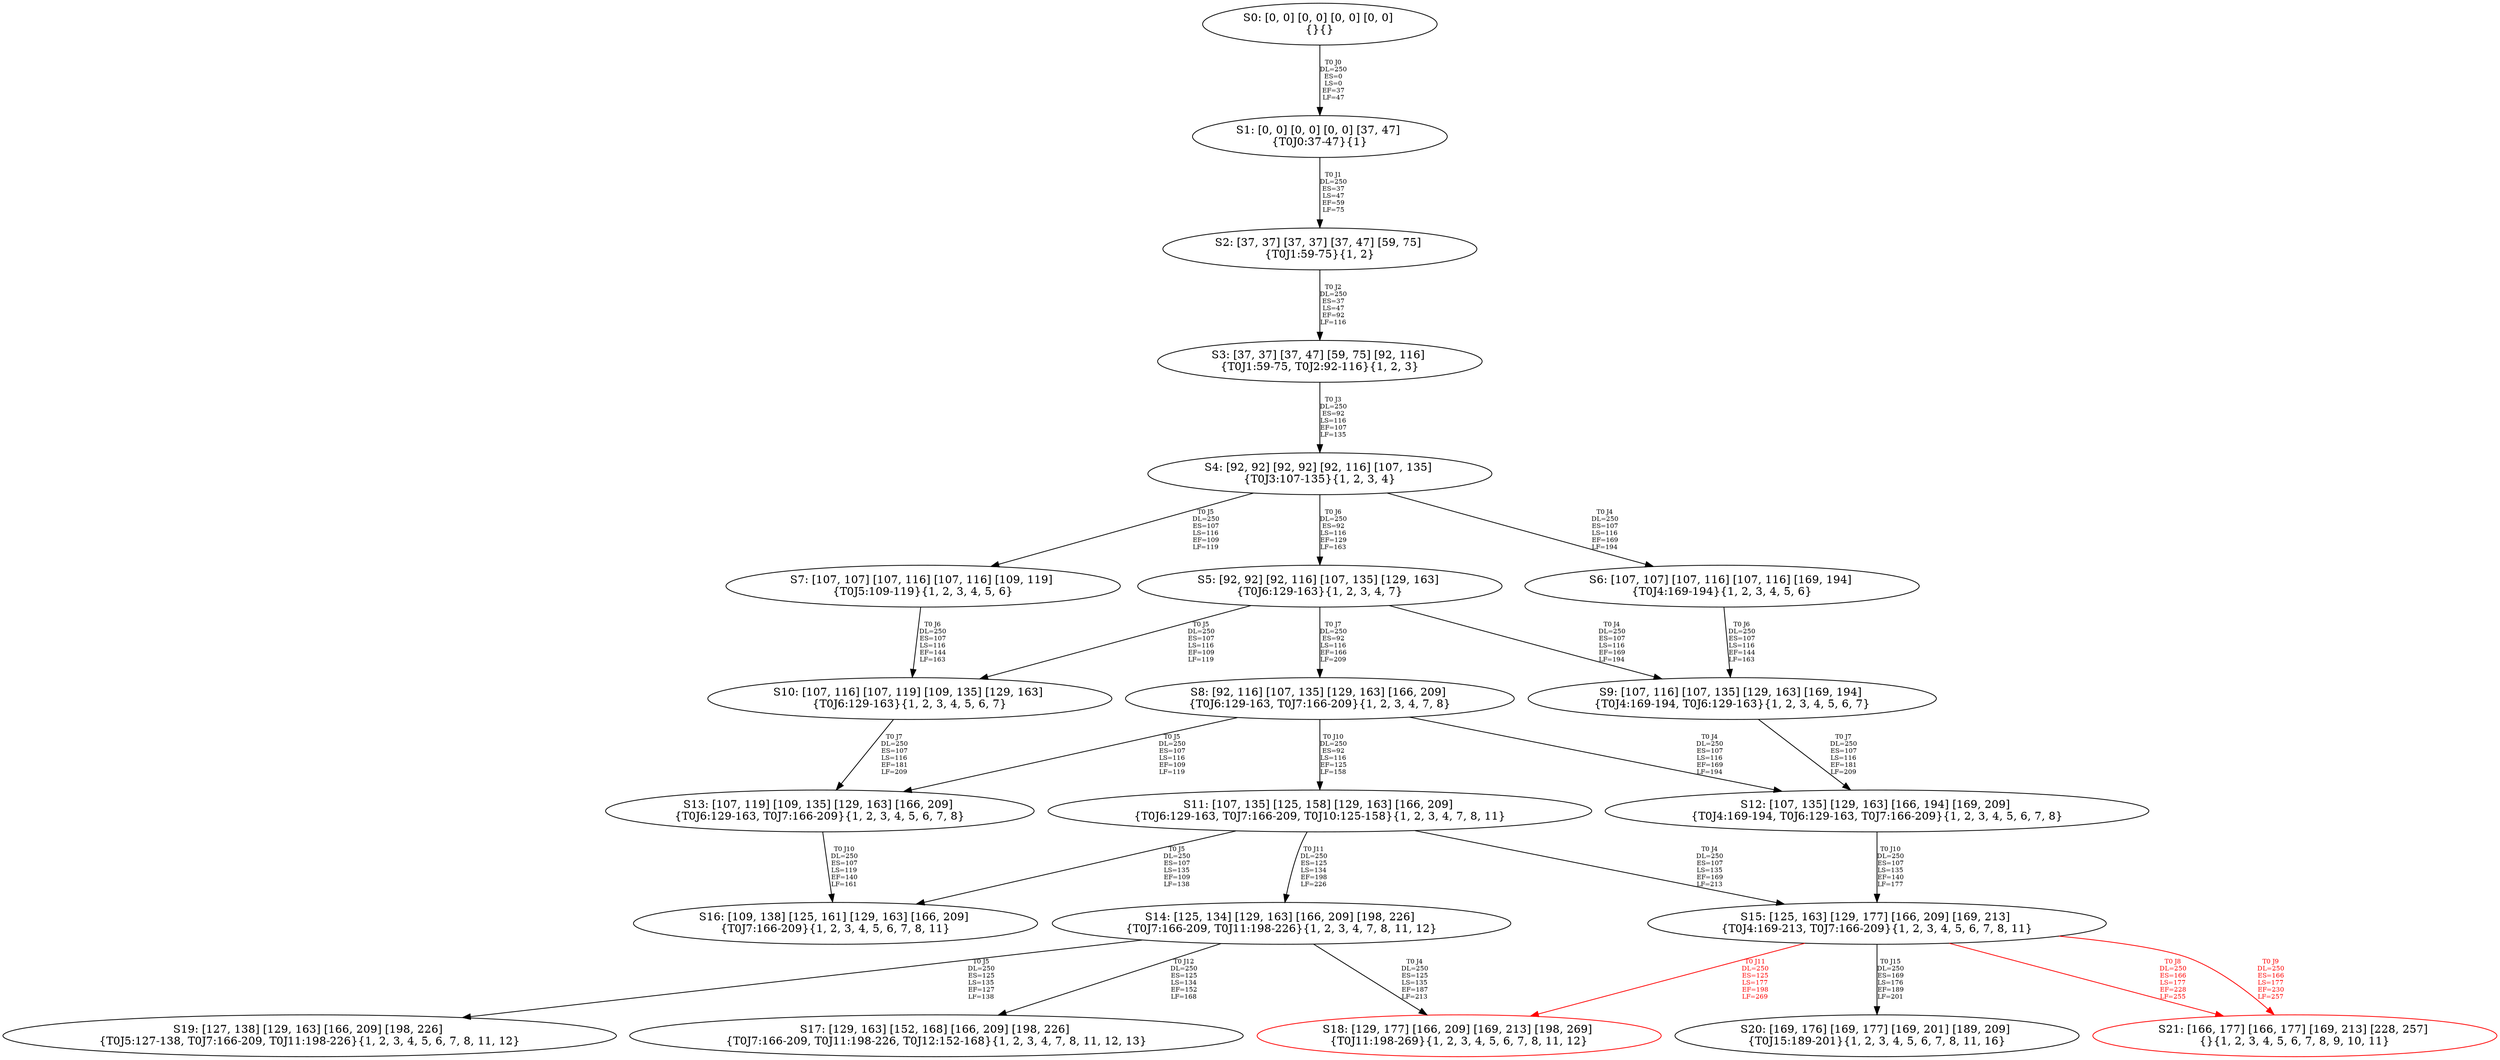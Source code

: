 digraph {
	S0[label="S0: [0, 0] [0, 0] [0, 0] [0, 0] \n{}{}"];
	S1[label="S1: [0, 0] [0, 0] [0, 0] [37, 47] \n{T0J0:37-47}{1}"];
	S2[label="S2: [37, 37] [37, 37] [37, 47] [59, 75] \n{T0J1:59-75}{1, 2}"];
	S3[label="S3: [37, 37] [37, 47] [59, 75] [92, 116] \n{T0J1:59-75, T0J2:92-116}{1, 2, 3}"];
	S4[label="S4: [92, 92] [92, 92] [92, 116] [107, 135] \n{T0J3:107-135}{1, 2, 3, 4}"];
	S5[label="S5: [92, 92] [92, 116] [107, 135] [129, 163] \n{T0J6:129-163}{1, 2, 3, 4, 7}"];
	S6[label="S6: [107, 107] [107, 116] [107, 116] [169, 194] \n{T0J4:169-194}{1, 2, 3, 4, 5, 6}"];
	S7[label="S7: [107, 107] [107, 116] [107, 116] [109, 119] \n{T0J5:109-119}{1, 2, 3, 4, 5, 6}"];
	S8[label="S8: [92, 116] [107, 135] [129, 163] [166, 209] \n{T0J6:129-163, T0J7:166-209}{1, 2, 3, 4, 7, 8}"];
	S9[label="S9: [107, 116] [107, 135] [129, 163] [169, 194] \n{T0J4:169-194, T0J6:129-163}{1, 2, 3, 4, 5, 6, 7}"];
	S10[label="S10: [107, 116] [107, 119] [109, 135] [129, 163] \n{T0J6:129-163}{1, 2, 3, 4, 5, 6, 7}"];
	S11[label="S11: [107, 135] [125, 158] [129, 163] [166, 209] \n{T0J6:129-163, T0J7:166-209, T0J10:125-158}{1, 2, 3, 4, 7, 8, 11}"];
	S12[label="S12: [107, 135] [129, 163] [166, 194] [169, 209] \n{T0J4:169-194, T0J6:129-163, T0J7:166-209}{1, 2, 3, 4, 5, 6, 7, 8}"];
	S13[label="S13: [107, 119] [109, 135] [129, 163] [166, 209] \n{T0J6:129-163, T0J7:166-209}{1, 2, 3, 4, 5, 6, 7, 8}"];
	S14[label="S14: [125, 134] [129, 163] [166, 209] [198, 226] \n{T0J7:166-209, T0J11:198-226}{1, 2, 3, 4, 7, 8, 11, 12}"];
	S15[label="S15: [125, 163] [129, 177] [166, 209] [169, 213] \n{T0J4:169-213, T0J7:166-209}{1, 2, 3, 4, 5, 6, 7, 8, 11}"];
	S16[label="S16: [109, 138] [125, 161] [129, 163] [166, 209] \n{T0J7:166-209}{1, 2, 3, 4, 5, 6, 7, 8, 11}"];
	S17[label="S17: [129, 163] [152, 168] [166, 209] [198, 226] \n{T0J7:166-209, T0J11:198-226, T0J12:152-168}{1, 2, 3, 4, 7, 8, 11, 12, 13}"];
	S18[label="S18: [129, 177] [166, 209] [169, 213] [198, 269] \n{T0J11:198-269}{1, 2, 3, 4, 5, 6, 7, 8, 11, 12}"];
	S19[label="S19: [127, 138] [129, 163] [166, 209] [198, 226] \n{T0J5:127-138, T0J7:166-209, T0J11:198-226}{1, 2, 3, 4, 5, 6, 7, 8, 11, 12}"];
	S20[label="S20: [169, 176] [169, 177] [169, 201] [189, 209] \n{T0J15:189-201}{1, 2, 3, 4, 5, 6, 7, 8, 11, 16}"];
	S21[label="S21: [166, 177] [166, 177] [169, 213] [228, 257] \n{}{1, 2, 3, 4, 5, 6, 7, 8, 9, 10, 11}"];
	S0 -> S1[label="T0 J0\nDL=250\nES=0\nLS=0\nEF=37\nLF=47",fontsize=8];
	S1 -> S2[label="T0 J1\nDL=250\nES=37\nLS=47\nEF=59\nLF=75",fontsize=8];
	S2 -> S3[label="T0 J2\nDL=250\nES=37\nLS=47\nEF=92\nLF=116",fontsize=8];
	S3 -> S4[label="T0 J3\nDL=250\nES=92\nLS=116\nEF=107\nLF=135",fontsize=8];
	S4 -> S6[label="T0 J4\nDL=250\nES=107\nLS=116\nEF=169\nLF=194",fontsize=8];
	S4 -> S7[label="T0 J5\nDL=250\nES=107\nLS=116\nEF=109\nLF=119",fontsize=8];
	S4 -> S5[label="T0 J6\nDL=250\nES=92\nLS=116\nEF=129\nLF=163",fontsize=8];
	S5 -> S9[label="T0 J4\nDL=250\nES=107\nLS=116\nEF=169\nLF=194",fontsize=8];
	S5 -> S10[label="T0 J5\nDL=250\nES=107\nLS=116\nEF=109\nLF=119",fontsize=8];
	S5 -> S8[label="T0 J7\nDL=250\nES=92\nLS=116\nEF=166\nLF=209",fontsize=8];
	S6 -> S9[label="T0 J6\nDL=250\nES=107\nLS=116\nEF=144\nLF=163",fontsize=8];
	S7 -> S10[label="T0 J6\nDL=250\nES=107\nLS=116\nEF=144\nLF=163",fontsize=8];
	S8 -> S12[label="T0 J4\nDL=250\nES=107\nLS=116\nEF=169\nLF=194",fontsize=8];
	S8 -> S13[label="T0 J5\nDL=250\nES=107\nLS=116\nEF=109\nLF=119",fontsize=8];
	S8 -> S11[label="T0 J10\nDL=250\nES=92\nLS=116\nEF=125\nLF=158",fontsize=8];
	S9 -> S12[label="T0 J7\nDL=250\nES=107\nLS=116\nEF=181\nLF=209",fontsize=8];
	S10 -> S13[label="T0 J7\nDL=250\nES=107\nLS=116\nEF=181\nLF=209",fontsize=8];
	S11 -> S15[label="T0 J4\nDL=250\nES=107\nLS=135\nEF=169\nLF=213",fontsize=8];
	S11 -> S16[label="T0 J5\nDL=250\nES=107\nLS=135\nEF=109\nLF=138",fontsize=8];
	S11 -> S14[label="T0 J11\nDL=250\nES=125\nLS=134\nEF=198\nLF=226",fontsize=8];
	S12 -> S15[label="T0 J10\nDL=250\nES=107\nLS=135\nEF=140\nLF=177",fontsize=8];
	S13 -> S16[label="T0 J10\nDL=250\nES=107\nLS=119\nEF=140\nLF=161",fontsize=8];
	S14 -> S18[label="T0 J4\nDL=250\nES=125\nLS=135\nEF=187\nLF=213",fontsize=8];
	S14 -> S19[label="T0 J5\nDL=250\nES=125\nLS=135\nEF=127\nLF=138",fontsize=8];
	S14 -> S17[label="T0 J12\nDL=250\nES=125\nLS=134\nEF=152\nLF=168",fontsize=8];
	S15 -> S21[label="T0 J8\nDL=250\nES=166\nLS=177\nEF=228\nLF=255",color=Red,fontcolor=Red,fontsize=8];
S21[color=Red];
	S15 -> S21[label="T0 J9\nDL=250\nES=166\nLS=177\nEF=230\nLF=257",color=Red,fontcolor=Red,fontsize=8];
S21[color=Red];
	S15 -> S18[label="T0 J11\nDL=250\nES=125\nLS=177\nEF=198\nLF=269",color=Red,fontcolor=Red,fontsize=8];
S18[color=Red];
	S15 -> S20[label="T0 J15\nDL=250\nES=169\nLS=176\nEF=189\nLF=201",fontsize=8];
}
